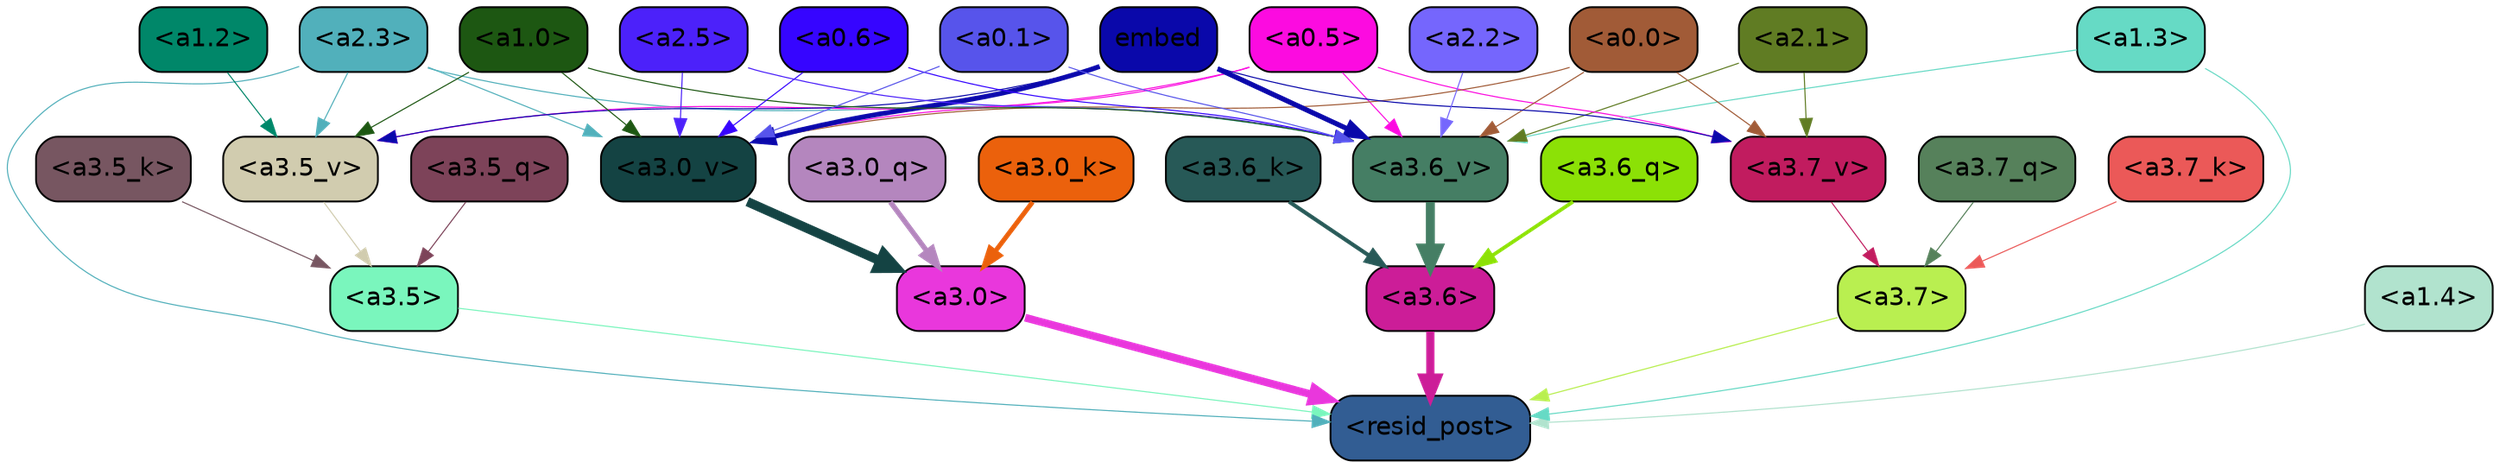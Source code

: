 strict digraph "" {
	graph [bgcolor=transparent,
		layout=dot,
		overlap=false,
		splines=true
	];
	"<a3.7>"	[color=black,
		fillcolor="#b9ef50",
		fontname=Helvetica,
		shape=box,
		style="filled, rounded"];
	"<resid_post>"	[color=black,
		fillcolor="#325d93",
		fontname=Helvetica,
		shape=box,
		style="filled, rounded"];
	"<a3.7>" -> "<resid_post>"	[color="#b9ef50",
		penwidth=0.6239100098609924];
	"<a3.6>"	[color=black,
		fillcolor="#cc1d98",
		fontname=Helvetica,
		shape=box,
		style="filled, rounded"];
	"<a3.6>" -> "<resid_post>"	[color="#cc1d98",
		penwidth=4.569062113761902];
	"<a3.5>"	[color=black,
		fillcolor="#7af6bd",
		fontname=Helvetica,
		shape=box,
		style="filled, rounded"];
	"<a3.5>" -> "<resid_post>"	[color="#7af6bd",
		penwidth=0.6];
	"<a3.0>"	[color=black,
		fillcolor="#e937dc",
		fontname=Helvetica,
		shape=box,
		style="filled, rounded"];
	"<a3.0>" -> "<resid_post>"	[color="#e937dc",
		penwidth=4.283544182777405];
	"<a2.3>"	[color=black,
		fillcolor="#51b0bb",
		fontname=Helvetica,
		shape=box,
		style="filled, rounded"];
	"<a2.3>" -> "<resid_post>"	[color="#51b0bb",
		penwidth=0.6];
	"<a3.6_v>"	[color=black,
		fillcolor="#457e64",
		fontname=Helvetica,
		shape=box,
		style="filled, rounded"];
	"<a2.3>" -> "<a3.6_v>"	[color="#51b0bb",
		penwidth=0.6];
	"<a3.5_v>"	[color=black,
		fillcolor="#d1ccaf",
		fontname=Helvetica,
		shape=box,
		style="filled, rounded"];
	"<a2.3>" -> "<a3.5_v>"	[color="#51b0bb",
		penwidth=0.6];
	"<a3.0_v>"	[color=black,
		fillcolor="#144343",
		fontname=Helvetica,
		shape=box,
		style="filled, rounded"];
	"<a2.3>" -> "<a3.0_v>"	[color="#51b0bb",
		penwidth=0.6];
	"<a1.4>"	[color=black,
		fillcolor="#b1e3ce",
		fontname=Helvetica,
		shape=box,
		style="filled, rounded"];
	"<a1.4>" -> "<resid_post>"	[color="#b1e3ce",
		penwidth=0.6];
	"<a1.3>"	[color=black,
		fillcolor="#66dac5",
		fontname=Helvetica,
		shape=box,
		style="filled, rounded"];
	"<a1.3>" -> "<resid_post>"	[color="#66dac5",
		penwidth=0.6];
	"<a1.3>" -> "<a3.6_v>"	[color="#66dac5",
		penwidth=0.6];
	"<a3.7_q>"	[color=black,
		fillcolor="#56815b",
		fontname=Helvetica,
		shape=box,
		style="filled, rounded"];
	"<a3.7_q>" -> "<a3.7>"	[color="#56815b",
		penwidth=0.6];
	"<a3.6_q>"	[color=black,
		fillcolor="#8ce106",
		fontname=Helvetica,
		shape=box,
		style="filled, rounded"];
	"<a3.6_q>" -> "<a3.6>"	[color="#8ce106",
		penwidth=2.0347584784030914];
	"<a3.5_q>"	[color=black,
		fillcolor="#7d4359",
		fontname=Helvetica,
		shape=box,
		style="filled, rounded"];
	"<a3.5_q>" -> "<a3.5>"	[color="#7d4359",
		penwidth=0.6];
	"<a3.0_q>"	[color=black,
		fillcolor="#b486be",
		fontname=Helvetica,
		shape=box,
		style="filled, rounded"];
	"<a3.0_q>" -> "<a3.0>"	[color="#b486be",
		penwidth=2.8635367155075073];
	"<a3.7_k>"	[color=black,
		fillcolor="#eb5958",
		fontname=Helvetica,
		shape=box,
		style="filled, rounded"];
	"<a3.7_k>" -> "<a3.7>"	[color="#eb5958",
		penwidth=0.6];
	"<a3.6_k>"	[color=black,
		fillcolor="#275957",
		fontname=Helvetica,
		shape=box,
		style="filled, rounded"];
	"<a3.6_k>" -> "<a3.6>"	[color="#275957",
		penwidth=2.1760786175727844];
	"<a3.5_k>"	[color=black,
		fillcolor="#775661",
		fontname=Helvetica,
		shape=box,
		style="filled, rounded"];
	"<a3.5_k>" -> "<a3.5>"	[color="#775661",
		penwidth=0.6];
	"<a3.0_k>"	[color=black,
		fillcolor="#eb610c",
		fontname=Helvetica,
		shape=box,
		style="filled, rounded"];
	"<a3.0_k>" -> "<a3.0>"	[color="#eb610c",
		penwidth=2.632905662059784];
	"<a3.7_v>"	[color=black,
		fillcolor="#c11c5f",
		fontname=Helvetica,
		shape=box,
		style="filled, rounded"];
	"<a3.7_v>" -> "<a3.7>"	[color="#c11c5f",
		penwidth=0.6];
	"<a3.6_v>" -> "<a3.6>"	[color="#457e64",
		penwidth=4.981305837631226];
	"<a3.5_v>" -> "<a3.5>"	[color="#d1ccaf",
		penwidth=0.6];
	"<a3.0_v>" -> "<a3.0>"	[color="#144343",
		penwidth=5.168330669403076];
	"<a2.1>"	[color=black,
		fillcolor="#607c23",
		fontname=Helvetica,
		shape=box,
		style="filled, rounded"];
	"<a2.1>" -> "<a3.7_v>"	[color="#607c23",
		penwidth=0.6];
	"<a2.1>" -> "<a3.6_v>"	[color="#607c23",
		penwidth=0.6];
	"<a0.5>"	[color=black,
		fillcolor="#fc0be0",
		fontname=Helvetica,
		shape=box,
		style="filled, rounded"];
	"<a0.5>" -> "<a3.7_v>"	[color="#fc0be0",
		penwidth=0.6];
	"<a0.5>" -> "<a3.6_v>"	[color="#fc0be0",
		penwidth=0.6];
	"<a0.5>" -> "<a3.5_v>"	[color="#fc0be0",
		penwidth=0.6];
	"<a0.5>" -> "<a3.0_v>"	[color="#fc0be0",
		penwidth=0.6];
	"<a0.0>"	[color=black,
		fillcolor="#a15b37",
		fontname=Helvetica,
		shape=box,
		style="filled, rounded"];
	"<a0.0>" -> "<a3.7_v>"	[color="#a15b37",
		penwidth=0.6];
	"<a0.0>" -> "<a3.6_v>"	[color="#a15b37",
		penwidth=0.6];
	"<a0.0>" -> "<a3.0_v>"	[color="#a15b37",
		penwidth=0.6];
	embed	[color=black,
		fillcolor="#0a08aa",
		fontname=Helvetica,
		shape=box,
		style="filled, rounded"];
	embed -> "<a3.7_v>"	[color="#0a08aa",
		penwidth=0.6];
	embed -> "<a3.6_v>"	[color="#0a08aa",
		penwidth=2.7825746536254883];
	embed -> "<a3.5_v>"	[color="#0a08aa",
		penwidth=0.6];
	embed -> "<a3.0_v>"	[color="#0a08aa",
		penwidth=2.6950180530548096];
	"<a2.5>"	[color=black,
		fillcolor="#4c21fa",
		fontname=Helvetica,
		shape=box,
		style="filled, rounded"];
	"<a2.5>" -> "<a3.6_v>"	[color="#4c21fa",
		penwidth=0.6];
	"<a2.5>" -> "<a3.0_v>"	[color="#4c21fa",
		penwidth=0.6];
	"<a2.2>"	[color=black,
		fillcolor="#7566fd",
		fontname=Helvetica,
		shape=box,
		style="filled, rounded"];
	"<a2.2>" -> "<a3.6_v>"	[color="#7566fd",
		penwidth=0.6];
	"<a1.0>"	[color=black,
		fillcolor="#1d5712",
		fontname=Helvetica,
		shape=box,
		style="filled, rounded"];
	"<a1.0>" -> "<a3.6_v>"	[color="#1d5712",
		penwidth=0.6];
	"<a1.0>" -> "<a3.5_v>"	[color="#1d5712",
		penwidth=0.6];
	"<a1.0>" -> "<a3.0_v>"	[color="#1d5712",
		penwidth=0.6];
	"<a0.6>"	[color=black,
		fillcolor="#3605ff",
		fontname=Helvetica,
		shape=box,
		style="filled, rounded"];
	"<a0.6>" -> "<a3.6_v>"	[color="#3605ff",
		penwidth=0.6];
	"<a0.6>" -> "<a3.0_v>"	[color="#3605ff",
		penwidth=0.6];
	"<a0.1>"	[color=black,
		fillcolor="#5754eb",
		fontname=Helvetica,
		shape=box,
		style="filled, rounded"];
	"<a0.1>" -> "<a3.6_v>"	[color="#5754eb",
		penwidth=0.6];
	"<a0.1>" -> "<a3.0_v>"	[color="#5754eb",
		penwidth=0.6];
	"<a1.2>"	[color=black,
		fillcolor="#008769",
		fontname=Helvetica,
		shape=box,
		style="filled, rounded"];
	"<a1.2>" -> "<a3.5_v>"	[color="#008769",
		penwidth=0.6];
}
